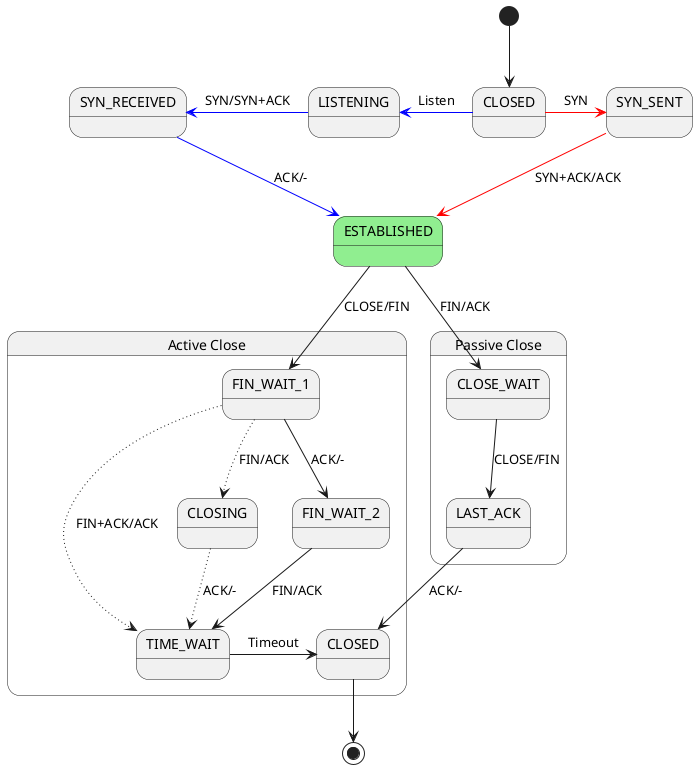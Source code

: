 @startuml
'title TCP state machine
'left to right direction'

[*] --> CLOSED

' Server'
state CLOSED
CLOSED -left[#blue]-> LISTENING : Listen

LISTENING -left[#blue]-> SYN_RECEIVED : SYN/SYN+ACK
state ESTABLISHED #lightgreen
SYN_RECEIVED -[#blue]-> ESTABLISHED : ACK/-

' Client'
CLOSED -right[#red]-> SYN_SENT : SYN
SYN_SENT -[#red]-> ESTABLISHED : SYN+ACK/ACK

state "Active Close" as ACTIVE_CLOSE {
    ESTABLISHED --> FIN_WAIT_1 : CLOSE/FIN
    FIN_WAIT_1 -[dotted]-> CLOSING : FIN/ACK
    FIN_WAIT_1 -[dotted]-> TIME_WAIT : FIN+ACK/ACK
    FIN_WAIT_1 --> FIN_WAIT_2 : ACK/-
    FIN_WAIT_2 --> TIME_WAIT : FIN/ACK
    CLOSING -[dotted]-> TIME_WAIT : ACK/-
    TIME_WAIT -right-> Closed2 : Timeout
}
state "Passive Close" as PASSIVE_CLOSE {
    ESTABLISHED --> CLOSE_WAIT : FIN/ACK
    CLOSE_WAIT --> LAST_ACK : CLOSE/FIN
    LAST_ACK --> Closed2 : ACK/-
}

state "CLOSED" as Closed2

Closed2 --> [*]